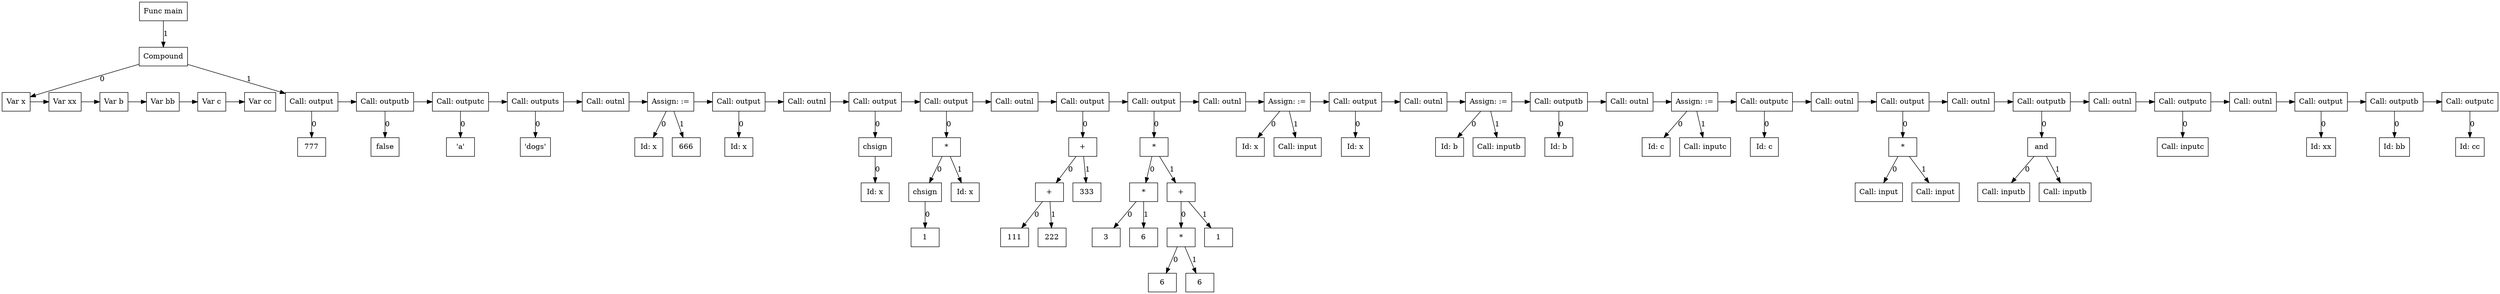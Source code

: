 digraph G {
node85 [label="Func main"; shape=box];
subgraph childNames_85 {
rankdir="LR"; rank="same"; ordering=out
node84 [label="Compound"; shape=box];
}

subgraph childPtrs_85 {
rankdir="TB";
node85 -> node84 [label="1"];
}

subgraph childNames_84 {
rankdir="LR"; rank="same"; ordering=out
node0 [label="Var x"; shape=box];
node7 [label="Call: output"; shape=box];
}

subgraph childPtrs_84 {
rankdir="TB";
node84 -> node0 [label="0"];
node84 -> node7 [label="1"];
}

subgraph SibNames_0 {
rankdir="LR"; rank="same";
node0 [label="Var x"; shape=box];
node1 [label="Var xx"; shape=box];
node2 [label="Var b"; shape=box];
node3 [label="Var bb"; shape=box];
node4 [label="Var c"; shape=box];
node5 [label="Var cc"; shape=box];
}

subgraph SibPtrs_0 {
rankdir="LR";
node0 -> node1;
node1 -> node2;
node2 -> node3;
node3 -> node4;
node4 -> node5;
}

subgraph childNames_7 {
rankdir="LR"; rank="same"; ordering=out
node6 [label="777"; shape=box];
}

subgraph childPtrs_7 {
rankdir="TB";
node7 -> node6 [label="0"];
}

subgraph SibNames_7 {
rankdir="LR"; rank="same";
node7 [label="Call: output"; shape=box];
node9 [label="Call: outputb"; shape=box];
node11 [label="Call: outputc"; shape=box];
node13 [label="Call: outputs"; shape=box];
node14 [label="Call: outnl"; shape=box];
node17 [label="Assign: :="; shape=box];
node19 [label="Call: output"; shape=box];
node20 [label="Call: outnl"; shape=box];
node23 [label="Call: output"; shape=box];
node28 [label="Call: output"; shape=box];
node29 [label="Call: outnl"; shape=box];
node35 [label="Call: output"; shape=box];
node45 [label="Call: output"; shape=box];
node46 [label="Call: outnl"; shape=box];
node49 [label="Assign: :="; shape=box];
node51 [label="Call: output"; shape=box];
node52 [label="Call: outnl"; shape=box];
node55 [label="Assign: :="; shape=box];
node57 [label="Call: outputb"; shape=box];
node58 [label="Call: outnl"; shape=box];
node61 [label="Assign: :="; shape=box];
node63 [label="Call: outputc"; shape=box];
node64 [label="Call: outnl"; shape=box];
node68 [label="Call: output"; shape=box];
node69 [label="Call: outnl"; shape=box];
node73 [label="Call: outputb"; shape=box];
node74 [label="Call: outnl"; shape=box];
node76 [label="Call: outputc"; shape=box];
node77 [label="Call: outnl"; shape=box];
node79 [label="Call: output"; shape=box];
node81 [label="Call: outputb"; shape=box];
node83 [label="Call: outputc"; shape=box];
}

subgraph SibPtrs_7 {
rankdir="LR";
node7 -> node9;
node9 -> node11;
node11 -> node13;
node13 -> node14;
node14 -> node17;
node17 -> node19;
node19 -> node20;
node20 -> node23;
node23 -> node28;
node28 -> node29;
node29 -> node35;
node35 -> node45;
node45 -> node46;
node46 -> node49;
node49 -> node51;
node51 -> node52;
node52 -> node55;
node55 -> node57;
node57 -> node58;
node58 -> node61;
node61 -> node63;
node63 -> node64;
node64 -> node68;
node68 -> node69;
node69 -> node73;
node73 -> node74;
node74 -> node76;
node76 -> node77;
node77 -> node79;
node79 -> node81;
node81 -> node83;
}

subgraph childNames_9 {
rankdir="LR"; rank="same"; ordering=out
node8 [label="false"; shape=box];
}

subgraph childPtrs_9 {
rankdir="TB";
node9 -> node8 [label="0"];
}

subgraph childNames_11 {
rankdir="LR"; rank="same"; ordering=out
node10 [label="'a'"; shape=box];
}

subgraph childPtrs_11 {
rankdir="TB";
node11 -> node10 [label="0"];
}

subgraph childNames_13 {
rankdir="LR"; rank="same"; ordering=out
node12 [label="'dogs'"; shape=box];
}

subgraph childPtrs_13 {
rankdir="TB";
node13 -> node12 [label="0"];
}

subgraph childNames_17 {
rankdir="LR"; rank="same"; ordering=out
node15 [label="Id: x"; shape=box];
node16 [label="666"; shape=box];
}

subgraph childPtrs_17 {
rankdir="TB";
node17 -> node15 [label="0"];
node17 -> node16 [label="1"];
}

subgraph childNames_19 {
rankdir="LR"; rank="same"; ordering=out
node18 [label="Id: x"; shape=box];
}

subgraph childPtrs_19 {
rankdir="TB";
node19 -> node18 [label="0"];
}

subgraph childNames_23 {
rankdir="LR"; rank="same"; ordering=out
node22 [label="chsign"; shape=box];
}

subgraph childPtrs_23 {
rankdir="TB";
node23 -> node22 [label="0"];
}

subgraph childNames_22 {
rankdir="LR"; rank="same"; ordering=out
node21 [label="Id: x"; shape=box];
}

subgraph childPtrs_22 {
rankdir="TB";
node22 -> node21 [label="0"];
}

subgraph childNames_28 {
rankdir="LR"; rank="same"; ordering=out
node27 [label="*"; shape=box];
}

subgraph childPtrs_28 {
rankdir="TB";
node28 -> node27 [label="0"];
}

subgraph childNames_27 {
rankdir="LR"; rank="same"; ordering=out
node25 [label="chsign"; shape=box];
node26 [label="Id: x"; shape=box];
}

subgraph childPtrs_27 {
rankdir="TB";
node27 -> node25 [label="0"];
node27 -> node26 [label="1"];
}

subgraph childNames_25 {
rankdir="LR"; rank="same"; ordering=out
node24 [label="1"; shape=box];
}

subgraph childPtrs_25 {
rankdir="TB";
node25 -> node24 [label="0"];
}

subgraph childNames_35 {
rankdir="LR"; rank="same"; ordering=out
node34 [label="+"; shape=box];
}

subgraph childPtrs_35 {
rankdir="TB";
node35 -> node34 [label="0"];
}

subgraph childNames_34 {
rankdir="LR"; rank="same"; ordering=out
node32 [label="+"; shape=box];
node33 [label="333"; shape=box];
}

subgraph childPtrs_34 {
rankdir="TB";
node34 -> node32 [label="0"];
node34 -> node33 [label="1"];
}

subgraph childNames_32 {
rankdir="LR"; rank="same"; ordering=out
node30 [label="111"; shape=box];
node31 [label="222"; shape=box];
}

subgraph childPtrs_32 {
rankdir="TB";
node32 -> node30 [label="0"];
node32 -> node31 [label="1"];
}

subgraph childNames_45 {
rankdir="LR"; rank="same"; ordering=out
node44 [label="*"; shape=box];
}

subgraph childPtrs_45 {
rankdir="TB";
node45 -> node44 [label="0"];
}

subgraph childNames_44 {
rankdir="LR"; rank="same"; ordering=out
node38 [label="*"; shape=box];
node43 [label="+"; shape=box];
}

subgraph childPtrs_44 {
rankdir="TB";
node44 -> node38 [label="0"];
node44 -> node43 [label="1"];
}

subgraph childNames_38 {
rankdir="LR"; rank="same"; ordering=out
node36 [label="3"; shape=box];
node37 [label="6"; shape=box];
}

subgraph childPtrs_38 {
rankdir="TB";
node38 -> node36 [label="0"];
node38 -> node37 [label="1"];
}

subgraph childNames_43 {
rankdir="LR"; rank="same"; ordering=out
node41 [label="*"; shape=box];
node42 [label="1"; shape=box];
}

subgraph childPtrs_43 {
rankdir="TB";
node43 -> node41 [label="0"];
node43 -> node42 [label="1"];
}

subgraph childNames_41 {
rankdir="LR"; rank="same"; ordering=out
node39 [label="6"; shape=box];
node40 [label="6"; shape=box];
}

subgraph childPtrs_41 {
rankdir="TB";
node41 -> node39 [label="0"];
node41 -> node40 [label="1"];
}

subgraph childNames_49 {
rankdir="LR"; rank="same"; ordering=out
node47 [label="Id: x"; shape=box];
node48 [label="Call: input"; shape=box];
}

subgraph childPtrs_49 {
rankdir="TB";
node49 -> node47 [label="0"];
node49 -> node48 [label="1"];
}

subgraph childNames_51 {
rankdir="LR"; rank="same"; ordering=out
node50 [label="Id: x"; shape=box];
}

subgraph childPtrs_51 {
rankdir="TB";
node51 -> node50 [label="0"];
}

subgraph childNames_55 {
rankdir="LR"; rank="same"; ordering=out
node53 [label="Id: b"; shape=box];
node54 [label="Call: inputb"; shape=box];
}

subgraph childPtrs_55 {
rankdir="TB";
node55 -> node53 [label="0"];
node55 -> node54 [label="1"];
}

subgraph childNames_57 {
rankdir="LR"; rank="same"; ordering=out
node56 [label="Id: b"; shape=box];
}

subgraph childPtrs_57 {
rankdir="TB";
node57 -> node56 [label="0"];
}

subgraph childNames_61 {
rankdir="LR"; rank="same"; ordering=out
node59 [label="Id: c"; shape=box];
node60 [label="Call: inputc"; shape=box];
}

subgraph childPtrs_61 {
rankdir="TB";
node61 -> node59 [label="0"];
node61 -> node60 [label="1"];
}

subgraph childNames_63 {
rankdir="LR"; rank="same"; ordering=out
node62 [label="Id: c"; shape=box];
}

subgraph childPtrs_63 {
rankdir="TB";
node63 -> node62 [label="0"];
}

subgraph childNames_68 {
rankdir="LR"; rank="same"; ordering=out
node67 [label="*"; shape=box];
}

subgraph childPtrs_68 {
rankdir="TB";
node68 -> node67 [label="0"];
}

subgraph childNames_67 {
rankdir="LR"; rank="same"; ordering=out
node65 [label="Call: input"; shape=box];
node66 [label="Call: input"; shape=box];
}

subgraph childPtrs_67 {
rankdir="TB";
node67 -> node65 [label="0"];
node67 -> node66 [label="1"];
}

subgraph childNames_73 {
rankdir="LR"; rank="same"; ordering=out
node72 [label="and"; shape=box];
}

subgraph childPtrs_73 {
rankdir="TB";
node73 -> node72 [label="0"];
}

subgraph childNames_72 {
rankdir="LR"; rank="same"; ordering=out
node70 [label="Call: inputb"; shape=box];
node71 [label="Call: inputb"; shape=box];
}

subgraph childPtrs_72 {
rankdir="TB";
node72 -> node70 [label="0"];
node72 -> node71 [label="1"];
}

subgraph childNames_76 {
rankdir="LR"; rank="same"; ordering=out
node75 [label="Call: inputc"; shape=box];
}

subgraph childPtrs_76 {
rankdir="TB";
node76 -> node75 [label="0"];
}

subgraph childNames_79 {
rankdir="LR"; rank="same"; ordering=out
node78 [label="Id: xx"; shape=box];
}

subgraph childPtrs_79 {
rankdir="TB";
node79 -> node78 [label="0"];
}

subgraph childNames_81 {
rankdir="LR"; rank="same"; ordering=out
node80 [label="Id: bb"; shape=box];
}

subgraph childPtrs_81 {
rankdir="TB";
node81 -> node80 [label="0"];
}

subgraph childNames_83 {
rankdir="LR"; rank="same"; ordering=out
node82 [label="Id: cc"; shape=box];
}

subgraph childPtrs_83 {
rankdir="TB";
node83 -> node82 [label="0"];
}

}
